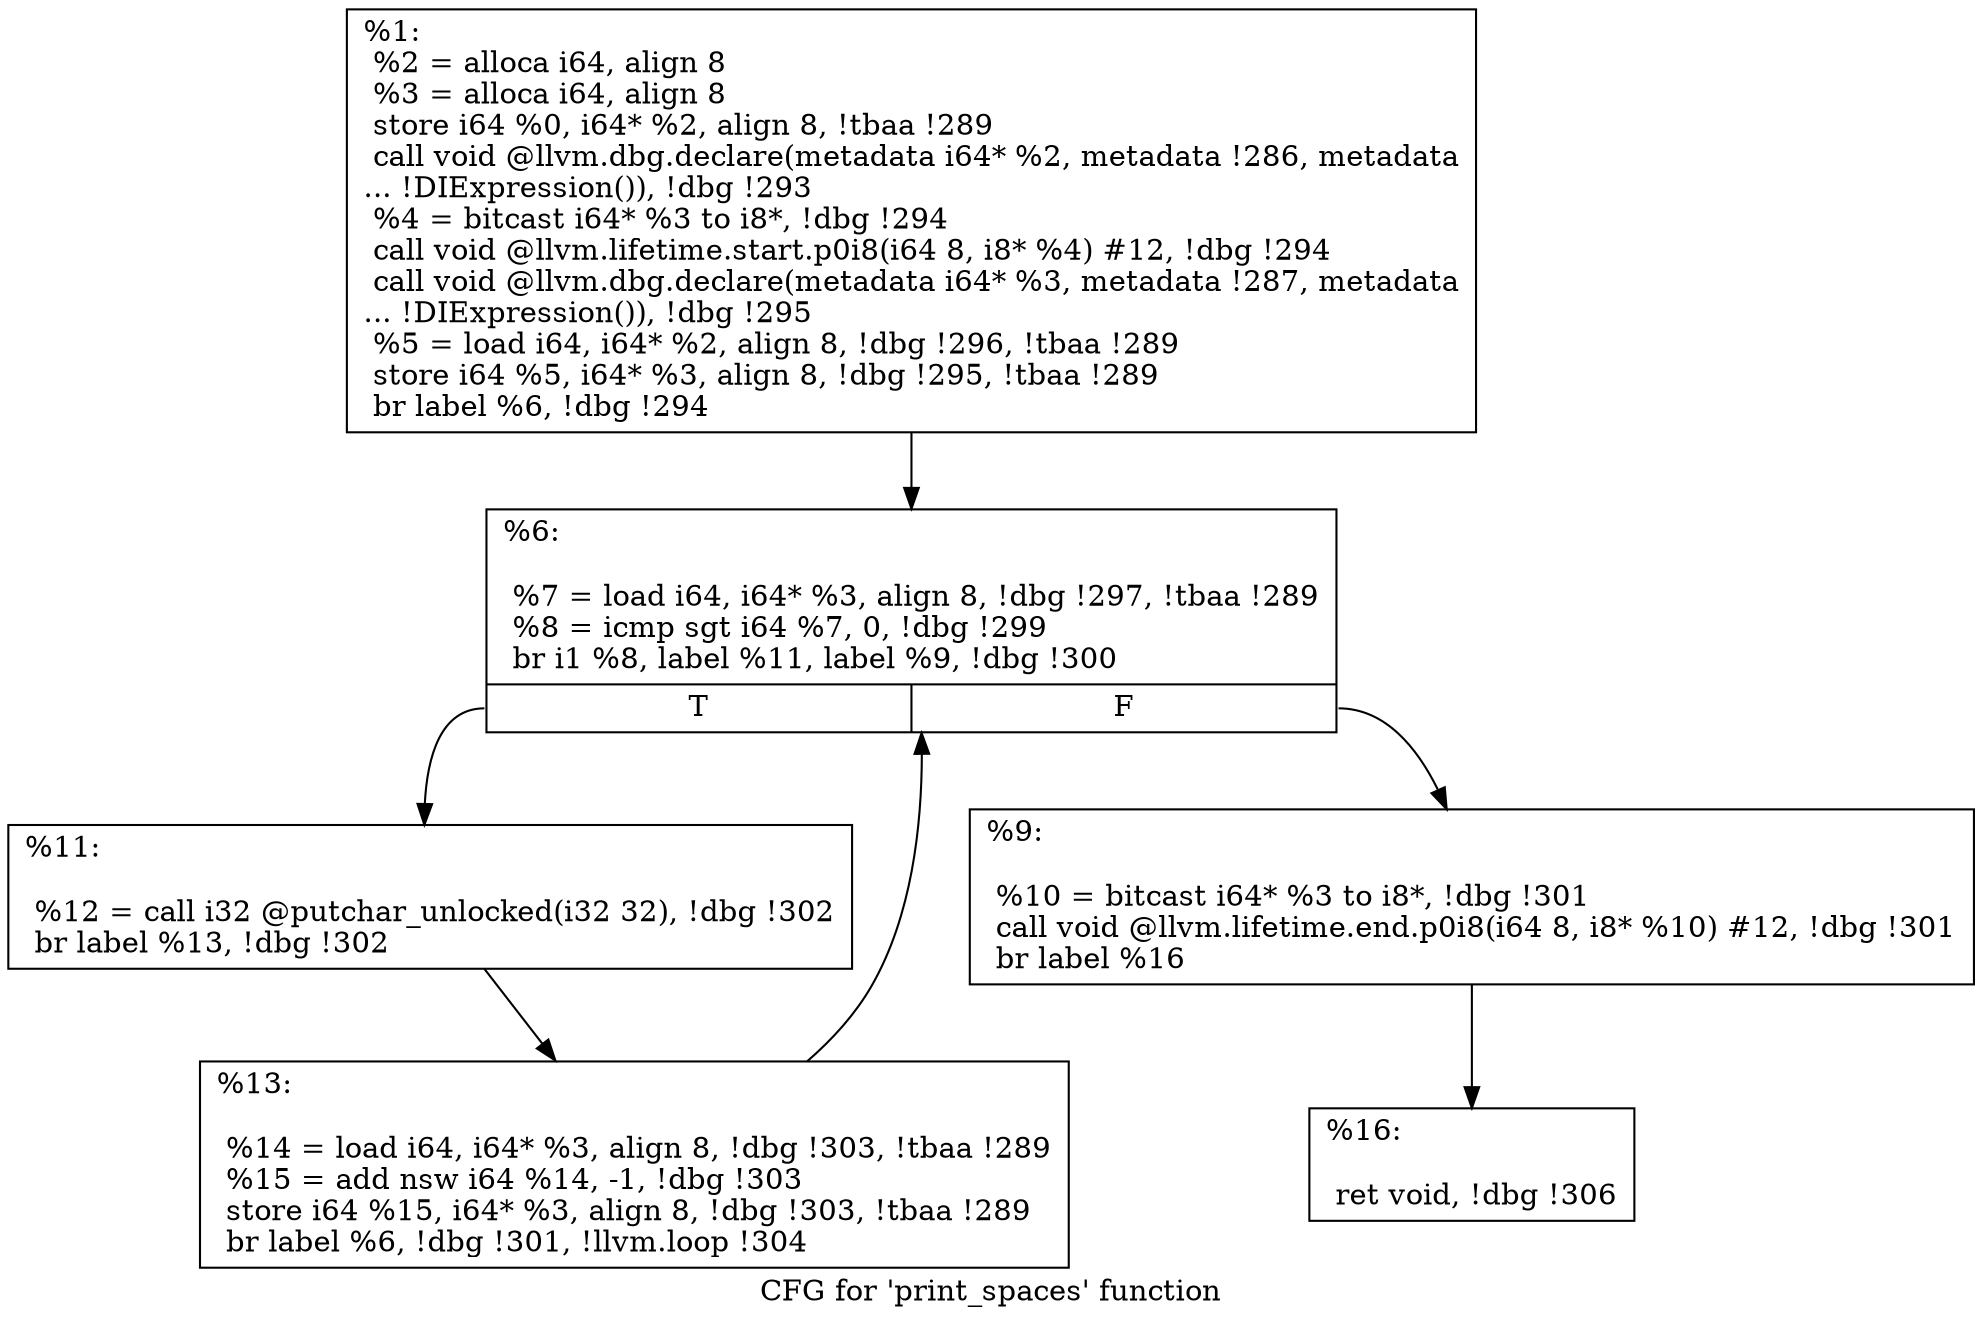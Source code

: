 digraph "CFG for 'print_spaces' function" {
	label="CFG for 'print_spaces' function";

	Node0x2322ea0 [shape=record,label="{%1:\l  %2 = alloca i64, align 8\l  %3 = alloca i64, align 8\l  store i64 %0, i64* %2, align 8, !tbaa !289\l  call void @llvm.dbg.declare(metadata i64* %2, metadata !286, metadata\l... !DIExpression()), !dbg !293\l  %4 = bitcast i64* %3 to i8*, !dbg !294\l  call void @llvm.lifetime.start.p0i8(i64 8, i8* %4) #12, !dbg !294\l  call void @llvm.dbg.declare(metadata i64* %3, metadata !287, metadata\l... !DIExpression()), !dbg !295\l  %5 = load i64, i64* %2, align 8, !dbg !296, !tbaa !289\l  store i64 %5, i64* %3, align 8, !dbg !295, !tbaa !289\l  br label %6, !dbg !294\l}"];
	Node0x2322ea0 -> Node0x2322f60;
	Node0x2322f60 [shape=record,label="{%6:\l\l  %7 = load i64, i64* %3, align 8, !dbg !297, !tbaa !289\l  %8 = icmp sgt i64 %7, 0, !dbg !299\l  br i1 %8, label %11, label %9, !dbg !300\l|{<s0>T|<s1>F}}"];
	Node0x2322f60:s0 -> Node0x2323000;
	Node0x2322f60:s1 -> Node0x2322fb0;
	Node0x2322fb0 [shape=record,label="{%9:\l\l  %10 = bitcast i64* %3 to i8*, !dbg !301\l  call void @llvm.lifetime.end.p0i8(i64 8, i8* %10) #12, !dbg !301\l  br label %16\l}"];
	Node0x2322fb0 -> Node0x23230a0;
	Node0x2323000 [shape=record,label="{%11:\l\l  %12 = call i32 @putchar_unlocked(i32 32), !dbg !302\l  br label %13, !dbg !302\l}"];
	Node0x2323000 -> Node0x2323050;
	Node0x2323050 [shape=record,label="{%13:\l\l  %14 = load i64, i64* %3, align 8, !dbg !303, !tbaa !289\l  %15 = add nsw i64 %14, -1, !dbg !303\l  store i64 %15, i64* %3, align 8, !dbg !303, !tbaa !289\l  br label %6, !dbg !301, !llvm.loop !304\l}"];
	Node0x2323050 -> Node0x2322f60;
	Node0x23230a0 [shape=record,label="{%16:\l\l  ret void, !dbg !306\l}"];
}
